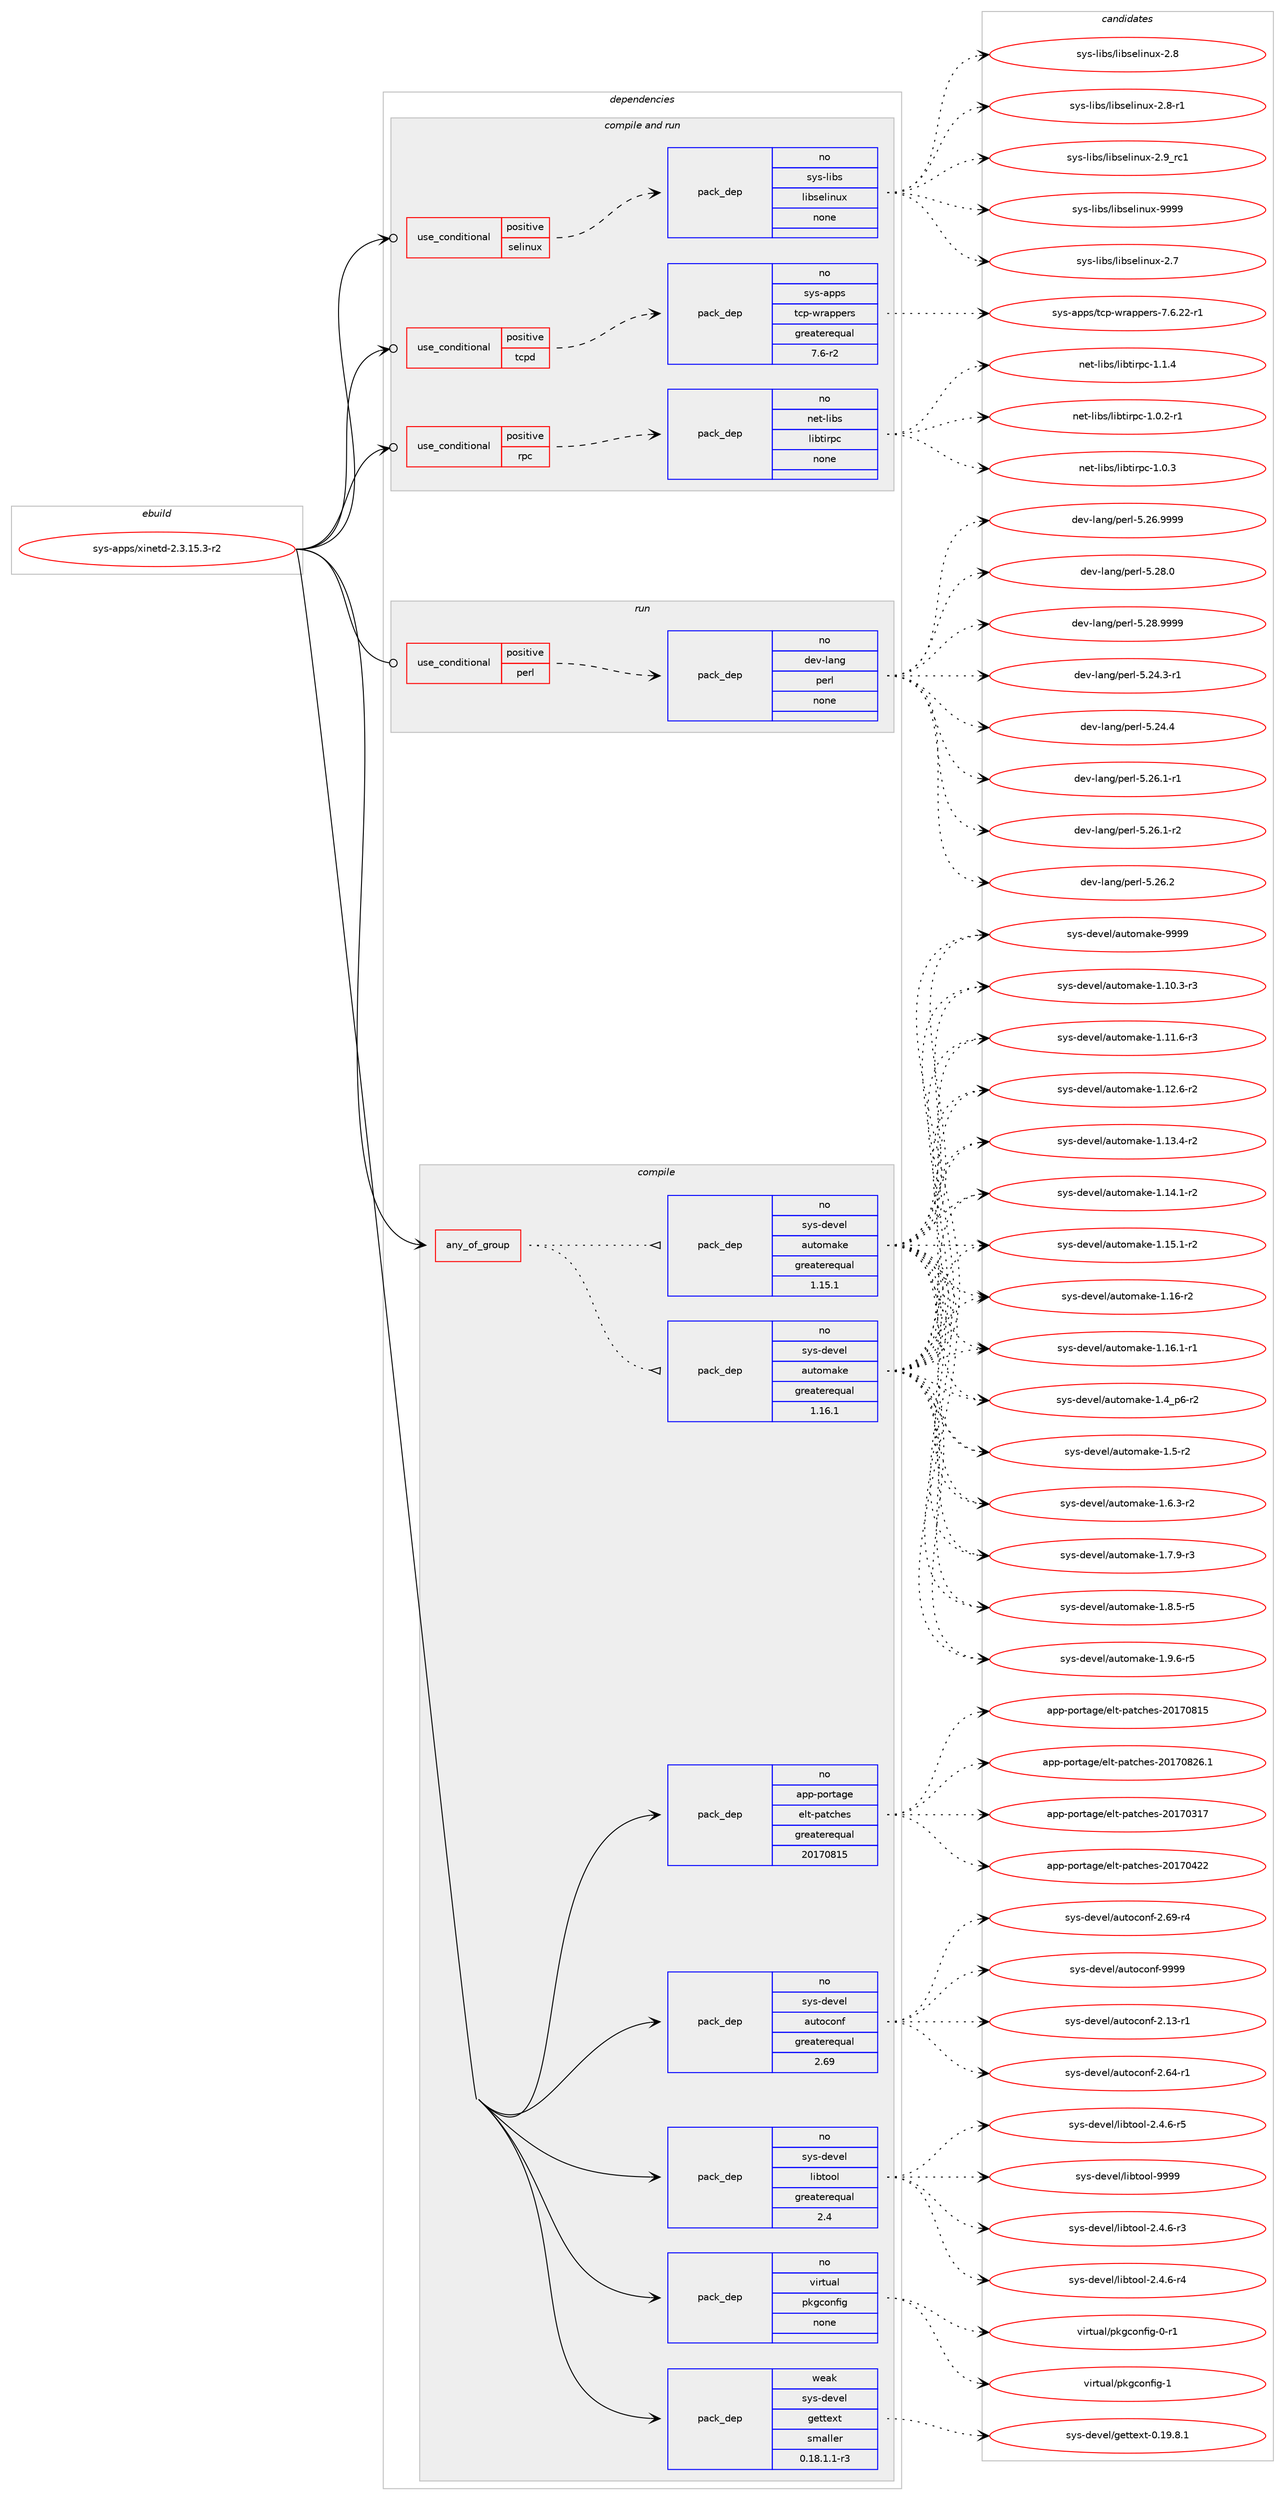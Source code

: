 digraph prolog {

# *************
# Graph options
# *************

newrank=true;
concentrate=true;
compound=true;
graph [rankdir=LR,fontname=Helvetica,fontsize=10,ranksep=1.5];#, ranksep=2.5, nodesep=0.2];
edge  [arrowhead=vee];
node  [fontname=Helvetica,fontsize=10];

# **********
# The ebuild
# **********

subgraph cluster_leftcol {
color=gray;
rank=same;
label=<<i>ebuild</i>>;
id [label="sys-apps/xinetd-2.3.15.3-r2", color=red, width=4, href="../sys-apps/xinetd-2.3.15.3-r2.svg"];
}

# ****************
# The dependencies
# ****************

subgraph cluster_midcol {
color=gray;
label=<<i>dependencies</i>>;
subgraph cluster_compile {
fillcolor="#eeeeee";
style=filled;
label=<<i>compile</i>>;
subgraph any27201 {
dependency1716141 [label=<<TABLE BORDER="0" CELLBORDER="1" CELLSPACING="0" CELLPADDING="4"><TR><TD CELLPADDING="10">any_of_group</TD></TR></TABLE>>, shape=none, color=red];subgraph pack1230491 {
dependency1716142 [label=<<TABLE BORDER="0" CELLBORDER="1" CELLSPACING="0" CELLPADDING="4" WIDTH="220"><TR><TD ROWSPAN="6" CELLPADDING="30">pack_dep</TD></TR><TR><TD WIDTH="110">no</TD></TR><TR><TD>sys-devel</TD></TR><TR><TD>automake</TD></TR><TR><TD>greaterequal</TD></TR><TR><TD>1.16.1</TD></TR></TABLE>>, shape=none, color=blue];
}
dependency1716141:e -> dependency1716142:w [weight=20,style="dotted",arrowhead="oinv"];
subgraph pack1230492 {
dependency1716143 [label=<<TABLE BORDER="0" CELLBORDER="1" CELLSPACING="0" CELLPADDING="4" WIDTH="220"><TR><TD ROWSPAN="6" CELLPADDING="30">pack_dep</TD></TR><TR><TD WIDTH="110">no</TD></TR><TR><TD>sys-devel</TD></TR><TR><TD>automake</TD></TR><TR><TD>greaterequal</TD></TR><TR><TD>1.15.1</TD></TR></TABLE>>, shape=none, color=blue];
}
dependency1716141:e -> dependency1716143:w [weight=20,style="dotted",arrowhead="oinv"];
}
id:e -> dependency1716141:w [weight=20,style="solid",arrowhead="vee"];
subgraph pack1230493 {
dependency1716144 [label=<<TABLE BORDER="0" CELLBORDER="1" CELLSPACING="0" CELLPADDING="4" WIDTH="220"><TR><TD ROWSPAN="6" CELLPADDING="30">pack_dep</TD></TR><TR><TD WIDTH="110">no</TD></TR><TR><TD>app-portage</TD></TR><TR><TD>elt-patches</TD></TR><TR><TD>greaterequal</TD></TR><TR><TD>20170815</TD></TR></TABLE>>, shape=none, color=blue];
}
id:e -> dependency1716144:w [weight=20,style="solid",arrowhead="vee"];
subgraph pack1230494 {
dependency1716145 [label=<<TABLE BORDER="0" CELLBORDER="1" CELLSPACING="0" CELLPADDING="4" WIDTH="220"><TR><TD ROWSPAN="6" CELLPADDING="30">pack_dep</TD></TR><TR><TD WIDTH="110">no</TD></TR><TR><TD>sys-devel</TD></TR><TR><TD>autoconf</TD></TR><TR><TD>greaterequal</TD></TR><TR><TD>2.69</TD></TR></TABLE>>, shape=none, color=blue];
}
id:e -> dependency1716145:w [weight=20,style="solid",arrowhead="vee"];
subgraph pack1230495 {
dependency1716146 [label=<<TABLE BORDER="0" CELLBORDER="1" CELLSPACING="0" CELLPADDING="4" WIDTH="220"><TR><TD ROWSPAN="6" CELLPADDING="30">pack_dep</TD></TR><TR><TD WIDTH="110">no</TD></TR><TR><TD>sys-devel</TD></TR><TR><TD>libtool</TD></TR><TR><TD>greaterequal</TD></TR><TR><TD>2.4</TD></TR></TABLE>>, shape=none, color=blue];
}
id:e -> dependency1716146:w [weight=20,style="solid",arrowhead="vee"];
subgraph pack1230496 {
dependency1716147 [label=<<TABLE BORDER="0" CELLBORDER="1" CELLSPACING="0" CELLPADDING="4" WIDTH="220"><TR><TD ROWSPAN="6" CELLPADDING="30">pack_dep</TD></TR><TR><TD WIDTH="110">no</TD></TR><TR><TD>virtual</TD></TR><TR><TD>pkgconfig</TD></TR><TR><TD>none</TD></TR><TR><TD></TD></TR></TABLE>>, shape=none, color=blue];
}
id:e -> dependency1716147:w [weight=20,style="solid",arrowhead="vee"];
subgraph pack1230497 {
dependency1716148 [label=<<TABLE BORDER="0" CELLBORDER="1" CELLSPACING="0" CELLPADDING="4" WIDTH="220"><TR><TD ROWSPAN="6" CELLPADDING="30">pack_dep</TD></TR><TR><TD WIDTH="110">weak</TD></TR><TR><TD>sys-devel</TD></TR><TR><TD>gettext</TD></TR><TR><TD>smaller</TD></TR><TR><TD>0.18.1.1-r3</TD></TR></TABLE>>, shape=none, color=blue];
}
id:e -> dependency1716148:w [weight=20,style="solid",arrowhead="vee"];
}
subgraph cluster_compileandrun {
fillcolor="#eeeeee";
style=filled;
label=<<i>compile and run</i>>;
subgraph cond457572 {
dependency1716149 [label=<<TABLE BORDER="0" CELLBORDER="1" CELLSPACING="0" CELLPADDING="4"><TR><TD ROWSPAN="3" CELLPADDING="10">use_conditional</TD></TR><TR><TD>positive</TD></TR><TR><TD>rpc</TD></TR></TABLE>>, shape=none, color=red];
subgraph pack1230498 {
dependency1716150 [label=<<TABLE BORDER="0" CELLBORDER="1" CELLSPACING="0" CELLPADDING="4" WIDTH="220"><TR><TD ROWSPAN="6" CELLPADDING="30">pack_dep</TD></TR><TR><TD WIDTH="110">no</TD></TR><TR><TD>net-libs</TD></TR><TR><TD>libtirpc</TD></TR><TR><TD>none</TD></TR><TR><TD></TD></TR></TABLE>>, shape=none, color=blue];
}
dependency1716149:e -> dependency1716150:w [weight=20,style="dashed",arrowhead="vee"];
}
id:e -> dependency1716149:w [weight=20,style="solid",arrowhead="odotvee"];
subgraph cond457573 {
dependency1716151 [label=<<TABLE BORDER="0" CELLBORDER="1" CELLSPACING="0" CELLPADDING="4"><TR><TD ROWSPAN="3" CELLPADDING="10">use_conditional</TD></TR><TR><TD>positive</TD></TR><TR><TD>selinux</TD></TR></TABLE>>, shape=none, color=red];
subgraph pack1230499 {
dependency1716152 [label=<<TABLE BORDER="0" CELLBORDER="1" CELLSPACING="0" CELLPADDING="4" WIDTH="220"><TR><TD ROWSPAN="6" CELLPADDING="30">pack_dep</TD></TR><TR><TD WIDTH="110">no</TD></TR><TR><TD>sys-libs</TD></TR><TR><TD>libselinux</TD></TR><TR><TD>none</TD></TR><TR><TD></TD></TR></TABLE>>, shape=none, color=blue];
}
dependency1716151:e -> dependency1716152:w [weight=20,style="dashed",arrowhead="vee"];
}
id:e -> dependency1716151:w [weight=20,style="solid",arrowhead="odotvee"];
subgraph cond457574 {
dependency1716153 [label=<<TABLE BORDER="0" CELLBORDER="1" CELLSPACING="0" CELLPADDING="4"><TR><TD ROWSPAN="3" CELLPADDING="10">use_conditional</TD></TR><TR><TD>positive</TD></TR><TR><TD>tcpd</TD></TR></TABLE>>, shape=none, color=red];
subgraph pack1230500 {
dependency1716154 [label=<<TABLE BORDER="0" CELLBORDER="1" CELLSPACING="0" CELLPADDING="4" WIDTH="220"><TR><TD ROWSPAN="6" CELLPADDING="30">pack_dep</TD></TR><TR><TD WIDTH="110">no</TD></TR><TR><TD>sys-apps</TD></TR><TR><TD>tcp-wrappers</TD></TR><TR><TD>greaterequal</TD></TR><TR><TD>7.6-r2</TD></TR></TABLE>>, shape=none, color=blue];
}
dependency1716153:e -> dependency1716154:w [weight=20,style="dashed",arrowhead="vee"];
}
id:e -> dependency1716153:w [weight=20,style="solid",arrowhead="odotvee"];
}
subgraph cluster_run {
fillcolor="#eeeeee";
style=filled;
label=<<i>run</i>>;
subgraph cond457575 {
dependency1716155 [label=<<TABLE BORDER="0" CELLBORDER="1" CELLSPACING="0" CELLPADDING="4"><TR><TD ROWSPAN="3" CELLPADDING="10">use_conditional</TD></TR><TR><TD>positive</TD></TR><TR><TD>perl</TD></TR></TABLE>>, shape=none, color=red];
subgraph pack1230501 {
dependency1716156 [label=<<TABLE BORDER="0" CELLBORDER="1" CELLSPACING="0" CELLPADDING="4" WIDTH="220"><TR><TD ROWSPAN="6" CELLPADDING="30">pack_dep</TD></TR><TR><TD WIDTH="110">no</TD></TR><TR><TD>dev-lang</TD></TR><TR><TD>perl</TD></TR><TR><TD>none</TD></TR><TR><TD></TD></TR></TABLE>>, shape=none, color=blue];
}
dependency1716155:e -> dependency1716156:w [weight=20,style="dashed",arrowhead="vee"];
}
id:e -> dependency1716155:w [weight=20,style="solid",arrowhead="odot"];
}
}

# **************
# The candidates
# **************

subgraph cluster_choices {
rank=same;
color=gray;
label=<<i>candidates</i>>;

subgraph choice1230491 {
color=black;
nodesep=1;
choice11512111545100101118101108479711711611110997107101454946494846514511451 [label="sys-devel/automake-1.10.3-r3", color=red, width=4,href="../sys-devel/automake-1.10.3-r3.svg"];
choice11512111545100101118101108479711711611110997107101454946494946544511451 [label="sys-devel/automake-1.11.6-r3", color=red, width=4,href="../sys-devel/automake-1.11.6-r3.svg"];
choice11512111545100101118101108479711711611110997107101454946495046544511450 [label="sys-devel/automake-1.12.6-r2", color=red, width=4,href="../sys-devel/automake-1.12.6-r2.svg"];
choice11512111545100101118101108479711711611110997107101454946495146524511450 [label="sys-devel/automake-1.13.4-r2", color=red, width=4,href="../sys-devel/automake-1.13.4-r2.svg"];
choice11512111545100101118101108479711711611110997107101454946495246494511450 [label="sys-devel/automake-1.14.1-r2", color=red, width=4,href="../sys-devel/automake-1.14.1-r2.svg"];
choice11512111545100101118101108479711711611110997107101454946495346494511450 [label="sys-devel/automake-1.15.1-r2", color=red, width=4,href="../sys-devel/automake-1.15.1-r2.svg"];
choice1151211154510010111810110847971171161111099710710145494649544511450 [label="sys-devel/automake-1.16-r2", color=red, width=4,href="../sys-devel/automake-1.16-r2.svg"];
choice11512111545100101118101108479711711611110997107101454946495446494511449 [label="sys-devel/automake-1.16.1-r1", color=red, width=4,href="../sys-devel/automake-1.16.1-r1.svg"];
choice115121115451001011181011084797117116111109971071014549465295112544511450 [label="sys-devel/automake-1.4_p6-r2", color=red, width=4,href="../sys-devel/automake-1.4_p6-r2.svg"];
choice11512111545100101118101108479711711611110997107101454946534511450 [label="sys-devel/automake-1.5-r2", color=red, width=4,href="../sys-devel/automake-1.5-r2.svg"];
choice115121115451001011181011084797117116111109971071014549465446514511450 [label="sys-devel/automake-1.6.3-r2", color=red, width=4,href="../sys-devel/automake-1.6.3-r2.svg"];
choice115121115451001011181011084797117116111109971071014549465546574511451 [label="sys-devel/automake-1.7.9-r3", color=red, width=4,href="../sys-devel/automake-1.7.9-r3.svg"];
choice115121115451001011181011084797117116111109971071014549465646534511453 [label="sys-devel/automake-1.8.5-r5", color=red, width=4,href="../sys-devel/automake-1.8.5-r5.svg"];
choice115121115451001011181011084797117116111109971071014549465746544511453 [label="sys-devel/automake-1.9.6-r5", color=red, width=4,href="../sys-devel/automake-1.9.6-r5.svg"];
choice115121115451001011181011084797117116111109971071014557575757 [label="sys-devel/automake-9999", color=red, width=4,href="../sys-devel/automake-9999.svg"];
dependency1716142:e -> choice11512111545100101118101108479711711611110997107101454946494846514511451:w [style=dotted,weight="100"];
dependency1716142:e -> choice11512111545100101118101108479711711611110997107101454946494946544511451:w [style=dotted,weight="100"];
dependency1716142:e -> choice11512111545100101118101108479711711611110997107101454946495046544511450:w [style=dotted,weight="100"];
dependency1716142:e -> choice11512111545100101118101108479711711611110997107101454946495146524511450:w [style=dotted,weight="100"];
dependency1716142:e -> choice11512111545100101118101108479711711611110997107101454946495246494511450:w [style=dotted,weight="100"];
dependency1716142:e -> choice11512111545100101118101108479711711611110997107101454946495346494511450:w [style=dotted,weight="100"];
dependency1716142:e -> choice1151211154510010111810110847971171161111099710710145494649544511450:w [style=dotted,weight="100"];
dependency1716142:e -> choice11512111545100101118101108479711711611110997107101454946495446494511449:w [style=dotted,weight="100"];
dependency1716142:e -> choice115121115451001011181011084797117116111109971071014549465295112544511450:w [style=dotted,weight="100"];
dependency1716142:e -> choice11512111545100101118101108479711711611110997107101454946534511450:w [style=dotted,weight="100"];
dependency1716142:e -> choice115121115451001011181011084797117116111109971071014549465446514511450:w [style=dotted,weight="100"];
dependency1716142:e -> choice115121115451001011181011084797117116111109971071014549465546574511451:w [style=dotted,weight="100"];
dependency1716142:e -> choice115121115451001011181011084797117116111109971071014549465646534511453:w [style=dotted,weight="100"];
dependency1716142:e -> choice115121115451001011181011084797117116111109971071014549465746544511453:w [style=dotted,weight="100"];
dependency1716142:e -> choice115121115451001011181011084797117116111109971071014557575757:w [style=dotted,weight="100"];
}
subgraph choice1230492 {
color=black;
nodesep=1;
choice11512111545100101118101108479711711611110997107101454946494846514511451 [label="sys-devel/automake-1.10.3-r3", color=red, width=4,href="../sys-devel/automake-1.10.3-r3.svg"];
choice11512111545100101118101108479711711611110997107101454946494946544511451 [label="sys-devel/automake-1.11.6-r3", color=red, width=4,href="../sys-devel/automake-1.11.6-r3.svg"];
choice11512111545100101118101108479711711611110997107101454946495046544511450 [label="sys-devel/automake-1.12.6-r2", color=red, width=4,href="../sys-devel/automake-1.12.6-r2.svg"];
choice11512111545100101118101108479711711611110997107101454946495146524511450 [label="sys-devel/automake-1.13.4-r2", color=red, width=4,href="../sys-devel/automake-1.13.4-r2.svg"];
choice11512111545100101118101108479711711611110997107101454946495246494511450 [label="sys-devel/automake-1.14.1-r2", color=red, width=4,href="../sys-devel/automake-1.14.1-r2.svg"];
choice11512111545100101118101108479711711611110997107101454946495346494511450 [label="sys-devel/automake-1.15.1-r2", color=red, width=4,href="../sys-devel/automake-1.15.1-r2.svg"];
choice1151211154510010111810110847971171161111099710710145494649544511450 [label="sys-devel/automake-1.16-r2", color=red, width=4,href="../sys-devel/automake-1.16-r2.svg"];
choice11512111545100101118101108479711711611110997107101454946495446494511449 [label="sys-devel/automake-1.16.1-r1", color=red, width=4,href="../sys-devel/automake-1.16.1-r1.svg"];
choice115121115451001011181011084797117116111109971071014549465295112544511450 [label="sys-devel/automake-1.4_p6-r2", color=red, width=4,href="../sys-devel/automake-1.4_p6-r2.svg"];
choice11512111545100101118101108479711711611110997107101454946534511450 [label="sys-devel/automake-1.5-r2", color=red, width=4,href="../sys-devel/automake-1.5-r2.svg"];
choice115121115451001011181011084797117116111109971071014549465446514511450 [label="sys-devel/automake-1.6.3-r2", color=red, width=4,href="../sys-devel/automake-1.6.3-r2.svg"];
choice115121115451001011181011084797117116111109971071014549465546574511451 [label="sys-devel/automake-1.7.9-r3", color=red, width=4,href="../sys-devel/automake-1.7.9-r3.svg"];
choice115121115451001011181011084797117116111109971071014549465646534511453 [label="sys-devel/automake-1.8.5-r5", color=red, width=4,href="../sys-devel/automake-1.8.5-r5.svg"];
choice115121115451001011181011084797117116111109971071014549465746544511453 [label="sys-devel/automake-1.9.6-r5", color=red, width=4,href="../sys-devel/automake-1.9.6-r5.svg"];
choice115121115451001011181011084797117116111109971071014557575757 [label="sys-devel/automake-9999", color=red, width=4,href="../sys-devel/automake-9999.svg"];
dependency1716143:e -> choice11512111545100101118101108479711711611110997107101454946494846514511451:w [style=dotted,weight="100"];
dependency1716143:e -> choice11512111545100101118101108479711711611110997107101454946494946544511451:w [style=dotted,weight="100"];
dependency1716143:e -> choice11512111545100101118101108479711711611110997107101454946495046544511450:w [style=dotted,weight="100"];
dependency1716143:e -> choice11512111545100101118101108479711711611110997107101454946495146524511450:w [style=dotted,weight="100"];
dependency1716143:e -> choice11512111545100101118101108479711711611110997107101454946495246494511450:w [style=dotted,weight="100"];
dependency1716143:e -> choice11512111545100101118101108479711711611110997107101454946495346494511450:w [style=dotted,weight="100"];
dependency1716143:e -> choice1151211154510010111810110847971171161111099710710145494649544511450:w [style=dotted,weight="100"];
dependency1716143:e -> choice11512111545100101118101108479711711611110997107101454946495446494511449:w [style=dotted,weight="100"];
dependency1716143:e -> choice115121115451001011181011084797117116111109971071014549465295112544511450:w [style=dotted,weight="100"];
dependency1716143:e -> choice11512111545100101118101108479711711611110997107101454946534511450:w [style=dotted,weight="100"];
dependency1716143:e -> choice115121115451001011181011084797117116111109971071014549465446514511450:w [style=dotted,weight="100"];
dependency1716143:e -> choice115121115451001011181011084797117116111109971071014549465546574511451:w [style=dotted,weight="100"];
dependency1716143:e -> choice115121115451001011181011084797117116111109971071014549465646534511453:w [style=dotted,weight="100"];
dependency1716143:e -> choice115121115451001011181011084797117116111109971071014549465746544511453:w [style=dotted,weight="100"];
dependency1716143:e -> choice115121115451001011181011084797117116111109971071014557575757:w [style=dotted,weight="100"];
}
subgraph choice1230493 {
color=black;
nodesep=1;
choice97112112451121111141169710310147101108116451129711699104101115455048495548514955 [label="app-portage/elt-patches-20170317", color=red, width=4,href="../app-portage/elt-patches-20170317.svg"];
choice97112112451121111141169710310147101108116451129711699104101115455048495548525050 [label="app-portage/elt-patches-20170422", color=red, width=4,href="../app-portage/elt-patches-20170422.svg"];
choice97112112451121111141169710310147101108116451129711699104101115455048495548564953 [label="app-portage/elt-patches-20170815", color=red, width=4,href="../app-portage/elt-patches-20170815.svg"];
choice971121124511211111411697103101471011081164511297116991041011154550484955485650544649 [label="app-portage/elt-patches-20170826.1", color=red, width=4,href="../app-portage/elt-patches-20170826.1.svg"];
dependency1716144:e -> choice97112112451121111141169710310147101108116451129711699104101115455048495548514955:w [style=dotted,weight="100"];
dependency1716144:e -> choice97112112451121111141169710310147101108116451129711699104101115455048495548525050:w [style=dotted,weight="100"];
dependency1716144:e -> choice97112112451121111141169710310147101108116451129711699104101115455048495548564953:w [style=dotted,weight="100"];
dependency1716144:e -> choice971121124511211111411697103101471011081164511297116991041011154550484955485650544649:w [style=dotted,weight="100"];
}
subgraph choice1230494 {
color=black;
nodesep=1;
choice1151211154510010111810110847971171161119911111010245504649514511449 [label="sys-devel/autoconf-2.13-r1", color=red, width=4,href="../sys-devel/autoconf-2.13-r1.svg"];
choice1151211154510010111810110847971171161119911111010245504654524511449 [label="sys-devel/autoconf-2.64-r1", color=red, width=4,href="../sys-devel/autoconf-2.64-r1.svg"];
choice1151211154510010111810110847971171161119911111010245504654574511452 [label="sys-devel/autoconf-2.69-r4", color=red, width=4,href="../sys-devel/autoconf-2.69-r4.svg"];
choice115121115451001011181011084797117116111991111101024557575757 [label="sys-devel/autoconf-9999", color=red, width=4,href="../sys-devel/autoconf-9999.svg"];
dependency1716145:e -> choice1151211154510010111810110847971171161119911111010245504649514511449:w [style=dotted,weight="100"];
dependency1716145:e -> choice1151211154510010111810110847971171161119911111010245504654524511449:w [style=dotted,weight="100"];
dependency1716145:e -> choice1151211154510010111810110847971171161119911111010245504654574511452:w [style=dotted,weight="100"];
dependency1716145:e -> choice115121115451001011181011084797117116111991111101024557575757:w [style=dotted,weight="100"];
}
subgraph choice1230495 {
color=black;
nodesep=1;
choice1151211154510010111810110847108105981161111111084550465246544511451 [label="sys-devel/libtool-2.4.6-r3", color=red, width=4,href="../sys-devel/libtool-2.4.6-r3.svg"];
choice1151211154510010111810110847108105981161111111084550465246544511452 [label="sys-devel/libtool-2.4.6-r4", color=red, width=4,href="../sys-devel/libtool-2.4.6-r4.svg"];
choice1151211154510010111810110847108105981161111111084550465246544511453 [label="sys-devel/libtool-2.4.6-r5", color=red, width=4,href="../sys-devel/libtool-2.4.6-r5.svg"];
choice1151211154510010111810110847108105981161111111084557575757 [label="sys-devel/libtool-9999", color=red, width=4,href="../sys-devel/libtool-9999.svg"];
dependency1716146:e -> choice1151211154510010111810110847108105981161111111084550465246544511451:w [style=dotted,weight="100"];
dependency1716146:e -> choice1151211154510010111810110847108105981161111111084550465246544511452:w [style=dotted,weight="100"];
dependency1716146:e -> choice1151211154510010111810110847108105981161111111084550465246544511453:w [style=dotted,weight="100"];
dependency1716146:e -> choice1151211154510010111810110847108105981161111111084557575757:w [style=dotted,weight="100"];
}
subgraph choice1230496 {
color=black;
nodesep=1;
choice11810511411611797108471121071039911111010210510345484511449 [label="virtual/pkgconfig-0-r1", color=red, width=4,href="../virtual/pkgconfig-0-r1.svg"];
choice1181051141161179710847112107103991111101021051034549 [label="virtual/pkgconfig-1", color=red, width=4,href="../virtual/pkgconfig-1.svg"];
dependency1716147:e -> choice11810511411611797108471121071039911111010210510345484511449:w [style=dotted,weight="100"];
dependency1716147:e -> choice1181051141161179710847112107103991111101021051034549:w [style=dotted,weight="100"];
}
subgraph choice1230497 {
color=black;
nodesep=1;
choice1151211154510010111810110847103101116116101120116454846495746564649 [label="sys-devel/gettext-0.19.8.1", color=red, width=4,href="../sys-devel/gettext-0.19.8.1.svg"];
dependency1716148:e -> choice1151211154510010111810110847103101116116101120116454846495746564649:w [style=dotted,weight="100"];
}
subgraph choice1230498 {
color=black;
nodesep=1;
choice11010111645108105981154710810598116105114112994549464846504511449 [label="net-libs/libtirpc-1.0.2-r1", color=red, width=4,href="../net-libs/libtirpc-1.0.2-r1.svg"];
choice1101011164510810598115471081059811610511411299454946484651 [label="net-libs/libtirpc-1.0.3", color=red, width=4,href="../net-libs/libtirpc-1.0.3.svg"];
choice1101011164510810598115471081059811610511411299454946494652 [label="net-libs/libtirpc-1.1.4", color=red, width=4,href="../net-libs/libtirpc-1.1.4.svg"];
dependency1716150:e -> choice11010111645108105981154710810598116105114112994549464846504511449:w [style=dotted,weight="100"];
dependency1716150:e -> choice1101011164510810598115471081059811610511411299454946484651:w [style=dotted,weight="100"];
dependency1716150:e -> choice1101011164510810598115471081059811610511411299454946494652:w [style=dotted,weight="100"];
}
subgraph choice1230499 {
color=black;
nodesep=1;
choice1151211154510810598115471081059811510110810511011712045504655 [label="sys-libs/libselinux-2.7", color=red, width=4,href="../sys-libs/libselinux-2.7.svg"];
choice1151211154510810598115471081059811510110810511011712045504656 [label="sys-libs/libselinux-2.8", color=red, width=4,href="../sys-libs/libselinux-2.8.svg"];
choice11512111545108105981154710810598115101108105110117120455046564511449 [label="sys-libs/libselinux-2.8-r1", color=red, width=4,href="../sys-libs/libselinux-2.8-r1.svg"];
choice1151211154510810598115471081059811510110810511011712045504657951149949 [label="sys-libs/libselinux-2.9_rc1", color=red, width=4,href="../sys-libs/libselinux-2.9_rc1.svg"];
choice115121115451081059811547108105981151011081051101171204557575757 [label="sys-libs/libselinux-9999", color=red, width=4,href="../sys-libs/libselinux-9999.svg"];
dependency1716152:e -> choice1151211154510810598115471081059811510110810511011712045504655:w [style=dotted,weight="100"];
dependency1716152:e -> choice1151211154510810598115471081059811510110810511011712045504656:w [style=dotted,weight="100"];
dependency1716152:e -> choice11512111545108105981154710810598115101108105110117120455046564511449:w [style=dotted,weight="100"];
dependency1716152:e -> choice1151211154510810598115471081059811510110810511011712045504657951149949:w [style=dotted,weight="100"];
dependency1716152:e -> choice115121115451081059811547108105981151011081051101171204557575757:w [style=dotted,weight="100"];
}
subgraph choice1230500 {
color=black;
nodesep=1;
choice115121115459711211211547116991124511911497112112101114115455546544650504511449 [label="sys-apps/tcp-wrappers-7.6.22-r1", color=red, width=4,href="../sys-apps/tcp-wrappers-7.6.22-r1.svg"];
dependency1716154:e -> choice115121115459711211211547116991124511911497112112101114115455546544650504511449:w [style=dotted,weight="100"];
}
subgraph choice1230501 {
color=black;
nodesep=1;
choice100101118451089711010347112101114108455346505246514511449 [label="dev-lang/perl-5.24.3-r1", color=red, width=4,href="../dev-lang/perl-5.24.3-r1.svg"];
choice10010111845108971101034711210111410845534650524652 [label="dev-lang/perl-5.24.4", color=red, width=4,href="../dev-lang/perl-5.24.4.svg"];
choice100101118451089711010347112101114108455346505446494511449 [label="dev-lang/perl-5.26.1-r1", color=red, width=4,href="../dev-lang/perl-5.26.1-r1.svg"];
choice100101118451089711010347112101114108455346505446494511450 [label="dev-lang/perl-5.26.1-r2", color=red, width=4,href="../dev-lang/perl-5.26.1-r2.svg"];
choice10010111845108971101034711210111410845534650544650 [label="dev-lang/perl-5.26.2", color=red, width=4,href="../dev-lang/perl-5.26.2.svg"];
choice10010111845108971101034711210111410845534650544657575757 [label="dev-lang/perl-5.26.9999", color=red, width=4,href="../dev-lang/perl-5.26.9999.svg"];
choice10010111845108971101034711210111410845534650564648 [label="dev-lang/perl-5.28.0", color=red, width=4,href="../dev-lang/perl-5.28.0.svg"];
choice10010111845108971101034711210111410845534650564657575757 [label="dev-lang/perl-5.28.9999", color=red, width=4,href="../dev-lang/perl-5.28.9999.svg"];
dependency1716156:e -> choice100101118451089711010347112101114108455346505246514511449:w [style=dotted,weight="100"];
dependency1716156:e -> choice10010111845108971101034711210111410845534650524652:w [style=dotted,weight="100"];
dependency1716156:e -> choice100101118451089711010347112101114108455346505446494511449:w [style=dotted,weight="100"];
dependency1716156:e -> choice100101118451089711010347112101114108455346505446494511450:w [style=dotted,weight="100"];
dependency1716156:e -> choice10010111845108971101034711210111410845534650544650:w [style=dotted,weight="100"];
dependency1716156:e -> choice10010111845108971101034711210111410845534650544657575757:w [style=dotted,weight="100"];
dependency1716156:e -> choice10010111845108971101034711210111410845534650564648:w [style=dotted,weight="100"];
dependency1716156:e -> choice10010111845108971101034711210111410845534650564657575757:w [style=dotted,weight="100"];
}
}

}
